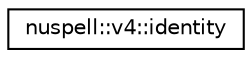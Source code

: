 digraph "Graphical Class Hierarchy"
{
 // LATEX_PDF_SIZE
  edge [fontname="Helvetica",fontsize="10",labelfontname="Helvetica",labelfontsize="10"];
  node [fontname="Helvetica",fontsize="10",shape=record];
  rankdir="LR";
  Node0 [label="nuspell::v4::identity",height=0.2,width=0.4,color="black", fillcolor="white", style="filled",URL="$structnuspell_1_1v4_1_1identity.html",tooltip=" "];
}

